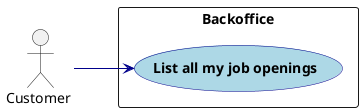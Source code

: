 @startuml US_3002_UCD
'https://plantuml.com/use-case-diagram

skinparam usecase {
    BackgroundColor LightBlue
    BorderColor DarkBlue
    ArrowColor DarkBlue
    FontStyle Bold
}

:Customer : as Customer


left to right direction

rectangle "Backoffice" as backoffice {
  usecase "List all my job openings" as UC1
}
Customer --> (UC1)


@enduml
